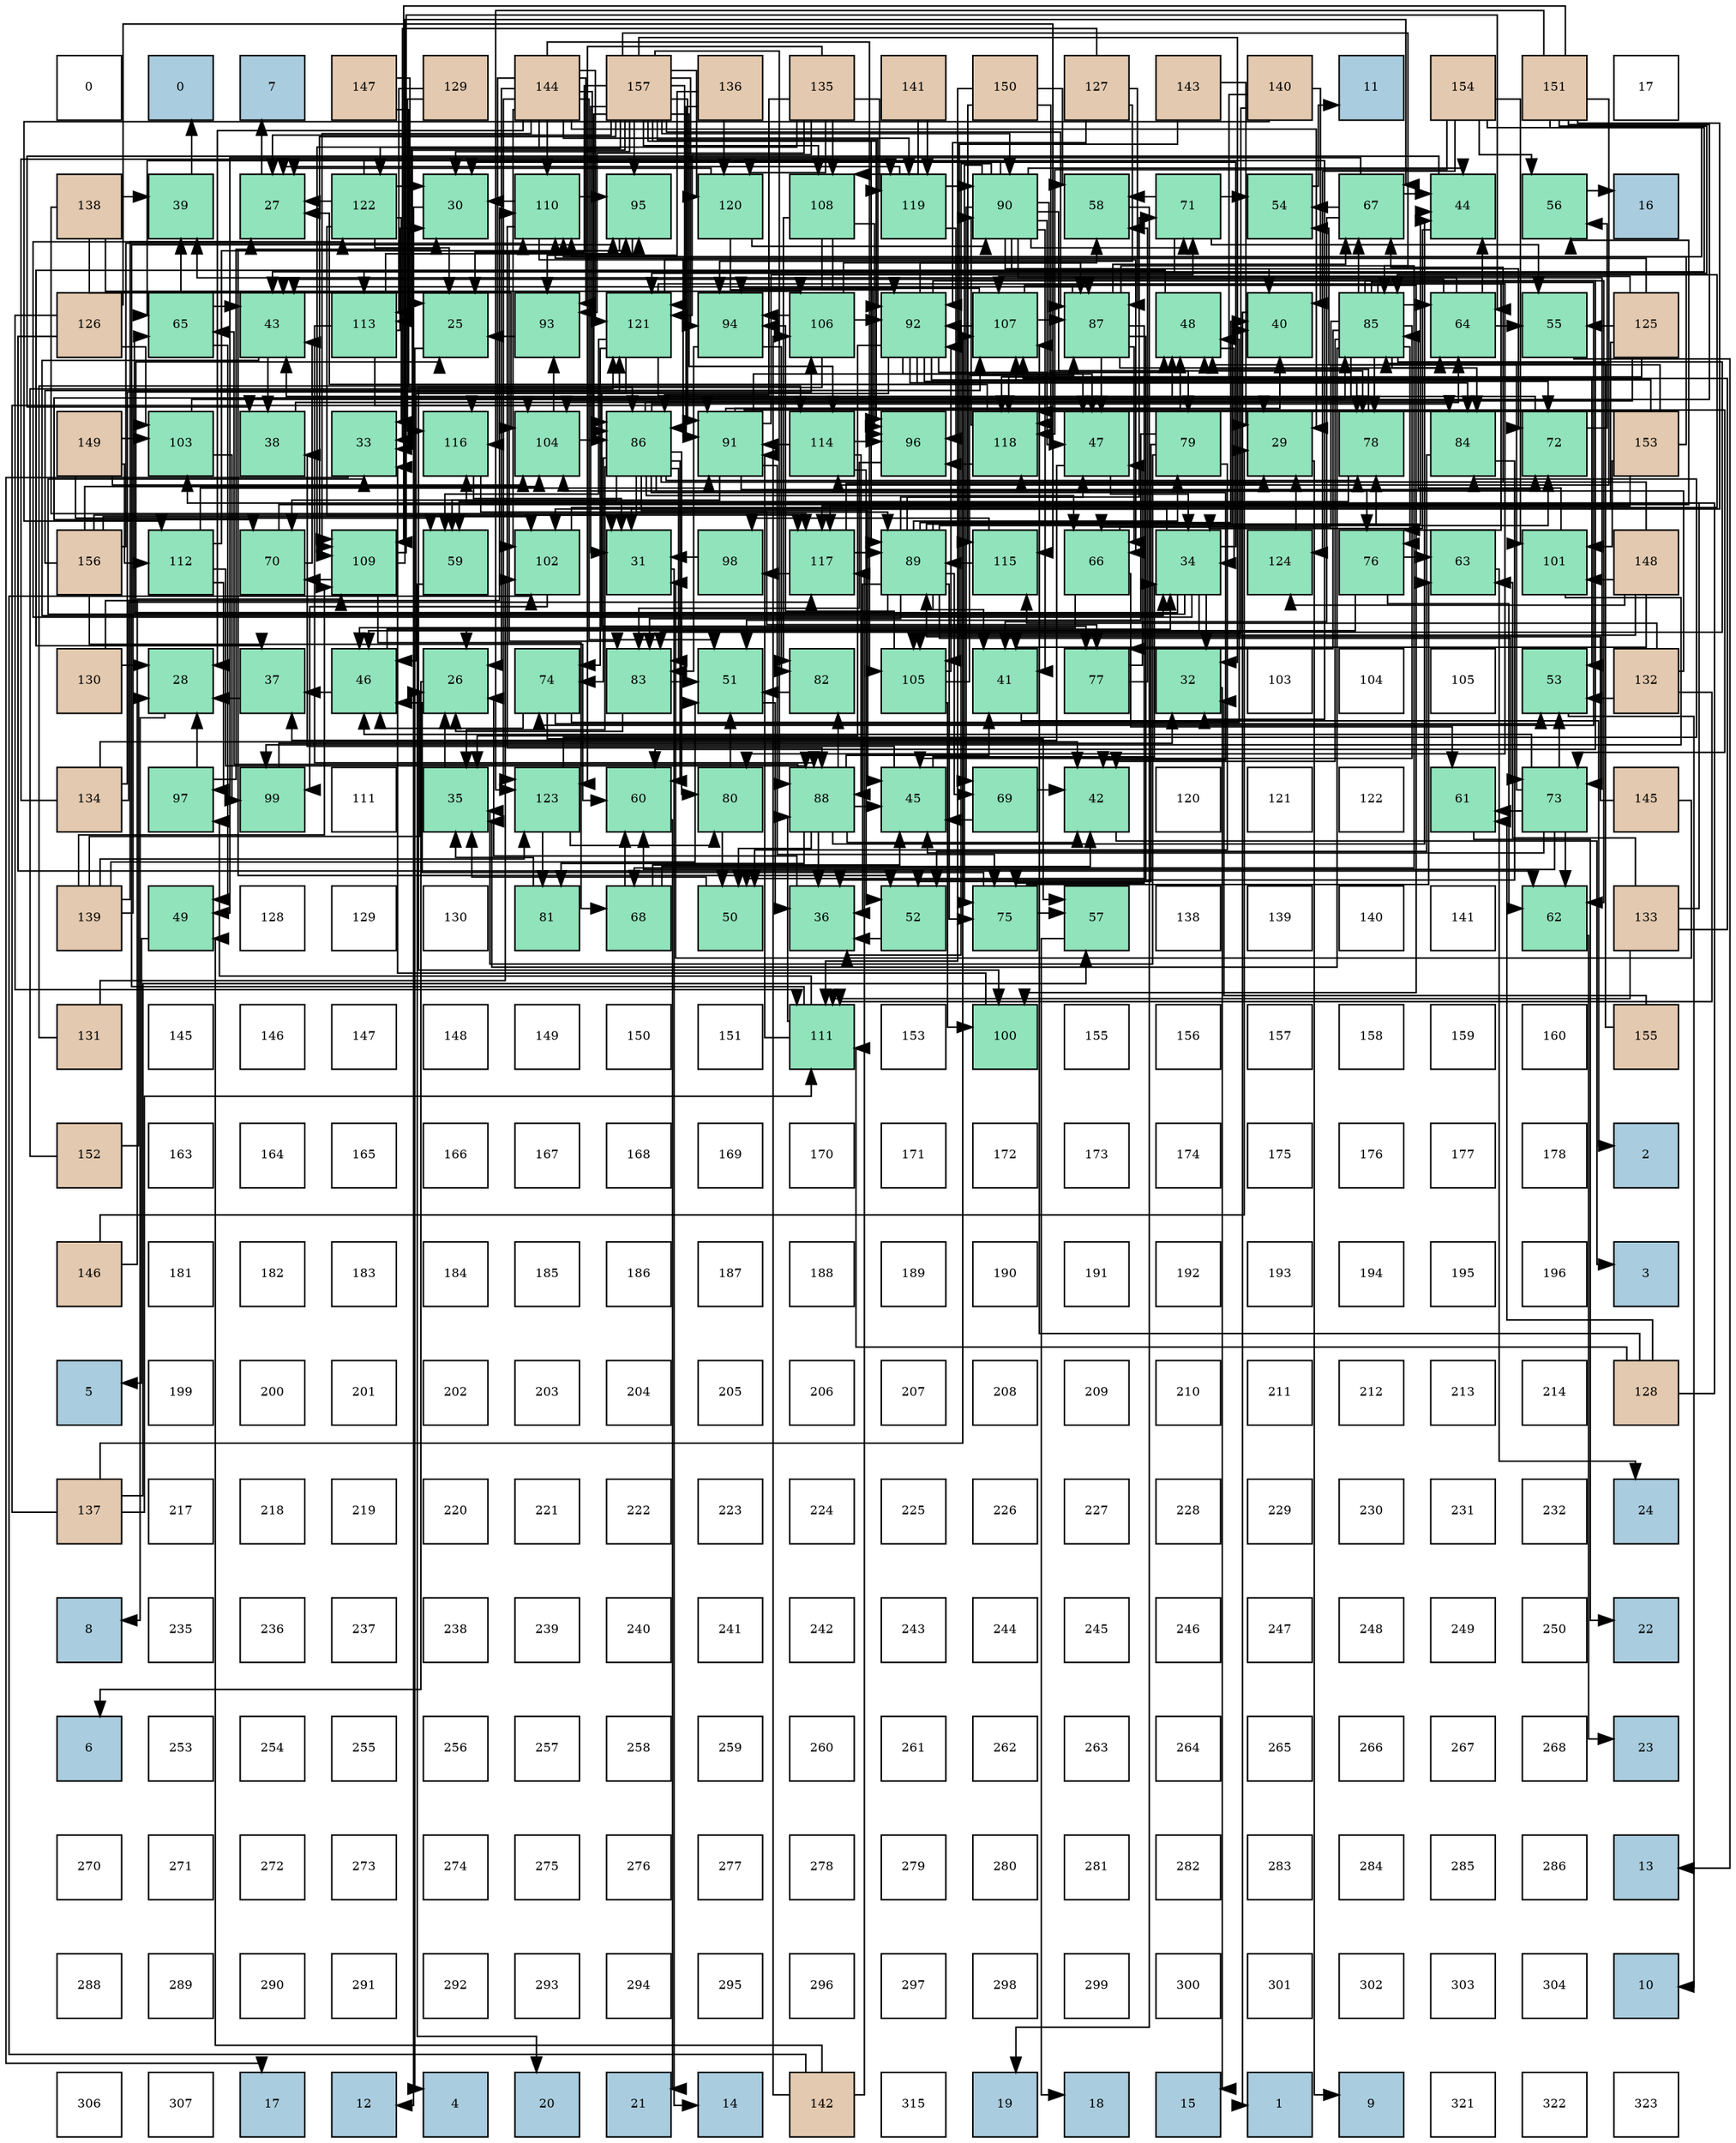 digraph layout{
 rankdir=TB;
 splines=ortho;
 node [style=filled shape=square fixedsize=true width=0.6];
0[label="0", fontsize=8, fillcolor="#ffffff"];
1[label="0", fontsize=8, fillcolor="#a9ccde"];
2[label="7", fontsize=8, fillcolor="#a9ccde"];
3[label="147", fontsize=8, fillcolor="#e3c9af"];
4[label="129", fontsize=8, fillcolor="#e3c9af"];
5[label="144", fontsize=8, fillcolor="#e3c9af"];
6[label="157", fontsize=8, fillcolor="#e3c9af"];
7[label="136", fontsize=8, fillcolor="#e3c9af"];
8[label="135", fontsize=8, fillcolor="#e3c9af"];
9[label="141", fontsize=8, fillcolor="#e3c9af"];
10[label="150", fontsize=8, fillcolor="#e3c9af"];
11[label="127", fontsize=8, fillcolor="#e3c9af"];
12[label="143", fontsize=8, fillcolor="#e3c9af"];
13[label="140", fontsize=8, fillcolor="#e3c9af"];
14[label="11", fontsize=8, fillcolor="#a9ccde"];
15[label="154", fontsize=8, fillcolor="#e3c9af"];
16[label="151", fontsize=8, fillcolor="#e3c9af"];
17[label="17", fontsize=8, fillcolor="#ffffff"];
18[label="138", fontsize=8, fillcolor="#e3c9af"];
19[label="39", fontsize=8, fillcolor="#91e3bb"];
20[label="27", fontsize=8, fillcolor="#91e3bb"];
21[label="122", fontsize=8, fillcolor="#91e3bb"];
22[label="30", fontsize=8, fillcolor="#91e3bb"];
23[label="110", fontsize=8, fillcolor="#91e3bb"];
24[label="95", fontsize=8, fillcolor="#91e3bb"];
25[label="120", fontsize=8, fillcolor="#91e3bb"];
26[label="108", fontsize=8, fillcolor="#91e3bb"];
27[label="119", fontsize=8, fillcolor="#91e3bb"];
28[label="90", fontsize=8, fillcolor="#91e3bb"];
29[label="58", fontsize=8, fillcolor="#91e3bb"];
30[label="71", fontsize=8, fillcolor="#91e3bb"];
31[label="54", fontsize=8, fillcolor="#91e3bb"];
32[label="67", fontsize=8, fillcolor="#91e3bb"];
33[label="44", fontsize=8, fillcolor="#91e3bb"];
34[label="56", fontsize=8, fillcolor="#91e3bb"];
35[label="16", fontsize=8, fillcolor="#a9ccde"];
36[label="126", fontsize=8, fillcolor="#e3c9af"];
37[label="65", fontsize=8, fillcolor="#91e3bb"];
38[label="43", fontsize=8, fillcolor="#91e3bb"];
39[label="113", fontsize=8, fillcolor="#91e3bb"];
40[label="25", fontsize=8, fillcolor="#91e3bb"];
41[label="93", fontsize=8, fillcolor="#91e3bb"];
42[label="121", fontsize=8, fillcolor="#91e3bb"];
43[label="94", fontsize=8, fillcolor="#91e3bb"];
44[label="106", fontsize=8, fillcolor="#91e3bb"];
45[label="92", fontsize=8, fillcolor="#91e3bb"];
46[label="107", fontsize=8, fillcolor="#91e3bb"];
47[label="87", fontsize=8, fillcolor="#91e3bb"];
48[label="48", fontsize=8, fillcolor="#91e3bb"];
49[label="40", fontsize=8, fillcolor="#91e3bb"];
50[label="85", fontsize=8, fillcolor="#91e3bb"];
51[label="64", fontsize=8, fillcolor="#91e3bb"];
52[label="55", fontsize=8, fillcolor="#91e3bb"];
53[label="125", fontsize=8, fillcolor="#e3c9af"];
54[label="149", fontsize=8, fillcolor="#e3c9af"];
55[label="103", fontsize=8, fillcolor="#91e3bb"];
56[label="38", fontsize=8, fillcolor="#91e3bb"];
57[label="33", fontsize=8, fillcolor="#91e3bb"];
58[label="116", fontsize=8, fillcolor="#91e3bb"];
59[label="104", fontsize=8, fillcolor="#91e3bb"];
60[label="86", fontsize=8, fillcolor="#91e3bb"];
61[label="91", fontsize=8, fillcolor="#91e3bb"];
62[label="114", fontsize=8, fillcolor="#91e3bb"];
63[label="96", fontsize=8, fillcolor="#91e3bb"];
64[label="118", fontsize=8, fillcolor="#91e3bb"];
65[label="47", fontsize=8, fillcolor="#91e3bb"];
66[label="79", fontsize=8, fillcolor="#91e3bb"];
67[label="29", fontsize=8, fillcolor="#91e3bb"];
68[label="78", fontsize=8, fillcolor="#91e3bb"];
69[label="84", fontsize=8, fillcolor="#91e3bb"];
70[label="72", fontsize=8, fillcolor="#91e3bb"];
71[label="153", fontsize=8, fillcolor="#e3c9af"];
72[label="156", fontsize=8, fillcolor="#e3c9af"];
73[label="112", fontsize=8, fillcolor="#91e3bb"];
74[label="70", fontsize=8, fillcolor="#91e3bb"];
75[label="109", fontsize=8, fillcolor="#91e3bb"];
76[label="59", fontsize=8, fillcolor="#91e3bb"];
77[label="102", fontsize=8, fillcolor="#91e3bb"];
78[label="31", fontsize=8, fillcolor="#91e3bb"];
79[label="98", fontsize=8, fillcolor="#91e3bb"];
80[label="117", fontsize=8, fillcolor="#91e3bb"];
81[label="89", fontsize=8, fillcolor="#91e3bb"];
82[label="115", fontsize=8, fillcolor="#91e3bb"];
83[label="66", fontsize=8, fillcolor="#91e3bb"];
84[label="34", fontsize=8, fillcolor="#91e3bb"];
85[label="124", fontsize=8, fillcolor="#91e3bb"];
86[label="76", fontsize=8, fillcolor="#91e3bb"];
87[label="63", fontsize=8, fillcolor="#91e3bb"];
88[label="101", fontsize=8, fillcolor="#91e3bb"];
89[label="148", fontsize=8, fillcolor="#e3c9af"];
90[label="130", fontsize=8, fillcolor="#e3c9af"];
91[label="28", fontsize=8, fillcolor="#91e3bb"];
92[label="37", fontsize=8, fillcolor="#91e3bb"];
93[label="46", fontsize=8, fillcolor="#91e3bb"];
94[label="26", fontsize=8, fillcolor="#91e3bb"];
95[label="74", fontsize=8, fillcolor="#91e3bb"];
96[label="83", fontsize=8, fillcolor="#91e3bb"];
97[label="51", fontsize=8, fillcolor="#91e3bb"];
98[label="82", fontsize=8, fillcolor="#91e3bb"];
99[label="105", fontsize=8, fillcolor="#91e3bb"];
100[label="41", fontsize=8, fillcolor="#91e3bb"];
101[label="77", fontsize=8, fillcolor="#91e3bb"];
102[label="32", fontsize=8, fillcolor="#91e3bb"];
103[label="103", fontsize=8, fillcolor="#ffffff"];
104[label="104", fontsize=8, fillcolor="#ffffff"];
105[label="105", fontsize=8, fillcolor="#ffffff"];
106[label="53", fontsize=8, fillcolor="#91e3bb"];
107[label="132", fontsize=8, fillcolor="#e3c9af"];
108[label="134", fontsize=8, fillcolor="#e3c9af"];
109[label="97", fontsize=8, fillcolor="#91e3bb"];
110[label="99", fontsize=8, fillcolor="#91e3bb"];
111[label="111", fontsize=8, fillcolor="#ffffff"];
112[label="35", fontsize=8, fillcolor="#91e3bb"];
113[label="123", fontsize=8, fillcolor="#91e3bb"];
114[label="60", fontsize=8, fillcolor="#91e3bb"];
115[label="80", fontsize=8, fillcolor="#91e3bb"];
116[label="88", fontsize=8, fillcolor="#91e3bb"];
117[label="45", fontsize=8, fillcolor="#91e3bb"];
118[label="69", fontsize=8, fillcolor="#91e3bb"];
119[label="42", fontsize=8, fillcolor="#91e3bb"];
120[label="120", fontsize=8, fillcolor="#ffffff"];
121[label="121", fontsize=8, fillcolor="#ffffff"];
122[label="122", fontsize=8, fillcolor="#ffffff"];
123[label="61", fontsize=8, fillcolor="#91e3bb"];
124[label="73", fontsize=8, fillcolor="#91e3bb"];
125[label="145", fontsize=8, fillcolor="#e3c9af"];
126[label="139", fontsize=8, fillcolor="#e3c9af"];
127[label="49", fontsize=8, fillcolor="#91e3bb"];
128[label="128", fontsize=8, fillcolor="#ffffff"];
129[label="129", fontsize=8, fillcolor="#ffffff"];
130[label="130", fontsize=8, fillcolor="#ffffff"];
131[label="81", fontsize=8, fillcolor="#91e3bb"];
132[label="68", fontsize=8, fillcolor="#91e3bb"];
133[label="50", fontsize=8, fillcolor="#91e3bb"];
134[label="36", fontsize=8, fillcolor="#91e3bb"];
135[label="52", fontsize=8, fillcolor="#91e3bb"];
136[label="75", fontsize=8, fillcolor="#91e3bb"];
137[label="57", fontsize=8, fillcolor="#91e3bb"];
138[label="138", fontsize=8, fillcolor="#ffffff"];
139[label="139", fontsize=8, fillcolor="#ffffff"];
140[label="140", fontsize=8, fillcolor="#ffffff"];
141[label="141", fontsize=8, fillcolor="#ffffff"];
142[label="62", fontsize=8, fillcolor="#91e3bb"];
143[label="133", fontsize=8, fillcolor="#e3c9af"];
144[label="131", fontsize=8, fillcolor="#e3c9af"];
145[label="145", fontsize=8, fillcolor="#ffffff"];
146[label="146", fontsize=8, fillcolor="#ffffff"];
147[label="147", fontsize=8, fillcolor="#ffffff"];
148[label="148", fontsize=8, fillcolor="#ffffff"];
149[label="149", fontsize=8, fillcolor="#ffffff"];
150[label="150", fontsize=8, fillcolor="#ffffff"];
151[label="151", fontsize=8, fillcolor="#ffffff"];
152[label="111", fontsize=8, fillcolor="#91e3bb"];
153[label="153", fontsize=8, fillcolor="#ffffff"];
154[label="100", fontsize=8, fillcolor="#91e3bb"];
155[label="155", fontsize=8, fillcolor="#ffffff"];
156[label="156", fontsize=8, fillcolor="#ffffff"];
157[label="157", fontsize=8, fillcolor="#ffffff"];
158[label="158", fontsize=8, fillcolor="#ffffff"];
159[label="159", fontsize=8, fillcolor="#ffffff"];
160[label="160", fontsize=8, fillcolor="#ffffff"];
161[label="155", fontsize=8, fillcolor="#e3c9af"];
162[label="152", fontsize=8, fillcolor="#e3c9af"];
163[label="163", fontsize=8, fillcolor="#ffffff"];
164[label="164", fontsize=8, fillcolor="#ffffff"];
165[label="165", fontsize=8, fillcolor="#ffffff"];
166[label="166", fontsize=8, fillcolor="#ffffff"];
167[label="167", fontsize=8, fillcolor="#ffffff"];
168[label="168", fontsize=8, fillcolor="#ffffff"];
169[label="169", fontsize=8, fillcolor="#ffffff"];
170[label="170", fontsize=8, fillcolor="#ffffff"];
171[label="171", fontsize=8, fillcolor="#ffffff"];
172[label="172", fontsize=8, fillcolor="#ffffff"];
173[label="173", fontsize=8, fillcolor="#ffffff"];
174[label="174", fontsize=8, fillcolor="#ffffff"];
175[label="175", fontsize=8, fillcolor="#ffffff"];
176[label="176", fontsize=8, fillcolor="#ffffff"];
177[label="177", fontsize=8, fillcolor="#ffffff"];
178[label="178", fontsize=8, fillcolor="#ffffff"];
179[label="2", fontsize=8, fillcolor="#a9ccde"];
180[label="146", fontsize=8, fillcolor="#e3c9af"];
181[label="181", fontsize=8, fillcolor="#ffffff"];
182[label="182", fontsize=8, fillcolor="#ffffff"];
183[label="183", fontsize=8, fillcolor="#ffffff"];
184[label="184", fontsize=8, fillcolor="#ffffff"];
185[label="185", fontsize=8, fillcolor="#ffffff"];
186[label="186", fontsize=8, fillcolor="#ffffff"];
187[label="187", fontsize=8, fillcolor="#ffffff"];
188[label="188", fontsize=8, fillcolor="#ffffff"];
189[label="189", fontsize=8, fillcolor="#ffffff"];
190[label="190", fontsize=8, fillcolor="#ffffff"];
191[label="191", fontsize=8, fillcolor="#ffffff"];
192[label="192", fontsize=8, fillcolor="#ffffff"];
193[label="193", fontsize=8, fillcolor="#ffffff"];
194[label="194", fontsize=8, fillcolor="#ffffff"];
195[label="195", fontsize=8, fillcolor="#ffffff"];
196[label="196", fontsize=8, fillcolor="#ffffff"];
197[label="3", fontsize=8, fillcolor="#a9ccde"];
198[label="5", fontsize=8, fillcolor="#a9ccde"];
199[label="199", fontsize=8, fillcolor="#ffffff"];
200[label="200", fontsize=8, fillcolor="#ffffff"];
201[label="201", fontsize=8, fillcolor="#ffffff"];
202[label="202", fontsize=8, fillcolor="#ffffff"];
203[label="203", fontsize=8, fillcolor="#ffffff"];
204[label="204", fontsize=8, fillcolor="#ffffff"];
205[label="205", fontsize=8, fillcolor="#ffffff"];
206[label="206", fontsize=8, fillcolor="#ffffff"];
207[label="207", fontsize=8, fillcolor="#ffffff"];
208[label="208", fontsize=8, fillcolor="#ffffff"];
209[label="209", fontsize=8, fillcolor="#ffffff"];
210[label="210", fontsize=8, fillcolor="#ffffff"];
211[label="211", fontsize=8, fillcolor="#ffffff"];
212[label="212", fontsize=8, fillcolor="#ffffff"];
213[label="213", fontsize=8, fillcolor="#ffffff"];
214[label="214", fontsize=8, fillcolor="#ffffff"];
215[label="128", fontsize=8, fillcolor="#e3c9af"];
216[label="137", fontsize=8, fillcolor="#e3c9af"];
217[label="217", fontsize=8, fillcolor="#ffffff"];
218[label="218", fontsize=8, fillcolor="#ffffff"];
219[label="219", fontsize=8, fillcolor="#ffffff"];
220[label="220", fontsize=8, fillcolor="#ffffff"];
221[label="221", fontsize=8, fillcolor="#ffffff"];
222[label="222", fontsize=8, fillcolor="#ffffff"];
223[label="223", fontsize=8, fillcolor="#ffffff"];
224[label="224", fontsize=8, fillcolor="#ffffff"];
225[label="225", fontsize=8, fillcolor="#ffffff"];
226[label="226", fontsize=8, fillcolor="#ffffff"];
227[label="227", fontsize=8, fillcolor="#ffffff"];
228[label="228", fontsize=8, fillcolor="#ffffff"];
229[label="229", fontsize=8, fillcolor="#ffffff"];
230[label="230", fontsize=8, fillcolor="#ffffff"];
231[label="231", fontsize=8, fillcolor="#ffffff"];
232[label="232", fontsize=8, fillcolor="#ffffff"];
233[label="24", fontsize=8, fillcolor="#a9ccde"];
234[label="8", fontsize=8, fillcolor="#a9ccde"];
235[label="235", fontsize=8, fillcolor="#ffffff"];
236[label="236", fontsize=8, fillcolor="#ffffff"];
237[label="237", fontsize=8, fillcolor="#ffffff"];
238[label="238", fontsize=8, fillcolor="#ffffff"];
239[label="239", fontsize=8, fillcolor="#ffffff"];
240[label="240", fontsize=8, fillcolor="#ffffff"];
241[label="241", fontsize=8, fillcolor="#ffffff"];
242[label="242", fontsize=8, fillcolor="#ffffff"];
243[label="243", fontsize=8, fillcolor="#ffffff"];
244[label="244", fontsize=8, fillcolor="#ffffff"];
245[label="245", fontsize=8, fillcolor="#ffffff"];
246[label="246", fontsize=8, fillcolor="#ffffff"];
247[label="247", fontsize=8, fillcolor="#ffffff"];
248[label="248", fontsize=8, fillcolor="#ffffff"];
249[label="249", fontsize=8, fillcolor="#ffffff"];
250[label="250", fontsize=8, fillcolor="#ffffff"];
251[label="22", fontsize=8, fillcolor="#a9ccde"];
252[label="6", fontsize=8, fillcolor="#a9ccde"];
253[label="253", fontsize=8, fillcolor="#ffffff"];
254[label="254", fontsize=8, fillcolor="#ffffff"];
255[label="255", fontsize=8, fillcolor="#ffffff"];
256[label="256", fontsize=8, fillcolor="#ffffff"];
257[label="257", fontsize=8, fillcolor="#ffffff"];
258[label="258", fontsize=8, fillcolor="#ffffff"];
259[label="259", fontsize=8, fillcolor="#ffffff"];
260[label="260", fontsize=8, fillcolor="#ffffff"];
261[label="261", fontsize=8, fillcolor="#ffffff"];
262[label="262", fontsize=8, fillcolor="#ffffff"];
263[label="263", fontsize=8, fillcolor="#ffffff"];
264[label="264", fontsize=8, fillcolor="#ffffff"];
265[label="265", fontsize=8, fillcolor="#ffffff"];
266[label="266", fontsize=8, fillcolor="#ffffff"];
267[label="267", fontsize=8, fillcolor="#ffffff"];
268[label="268", fontsize=8, fillcolor="#ffffff"];
269[label="23", fontsize=8, fillcolor="#a9ccde"];
270[label="270", fontsize=8, fillcolor="#ffffff"];
271[label="271", fontsize=8, fillcolor="#ffffff"];
272[label="272", fontsize=8, fillcolor="#ffffff"];
273[label="273", fontsize=8, fillcolor="#ffffff"];
274[label="274", fontsize=8, fillcolor="#ffffff"];
275[label="275", fontsize=8, fillcolor="#ffffff"];
276[label="276", fontsize=8, fillcolor="#ffffff"];
277[label="277", fontsize=8, fillcolor="#ffffff"];
278[label="278", fontsize=8, fillcolor="#ffffff"];
279[label="279", fontsize=8, fillcolor="#ffffff"];
280[label="280", fontsize=8, fillcolor="#ffffff"];
281[label="281", fontsize=8, fillcolor="#ffffff"];
282[label="282", fontsize=8, fillcolor="#ffffff"];
283[label="283", fontsize=8, fillcolor="#ffffff"];
284[label="284", fontsize=8, fillcolor="#ffffff"];
285[label="285", fontsize=8, fillcolor="#ffffff"];
286[label="286", fontsize=8, fillcolor="#ffffff"];
287[label="13", fontsize=8, fillcolor="#a9ccde"];
288[label="288", fontsize=8, fillcolor="#ffffff"];
289[label="289", fontsize=8, fillcolor="#ffffff"];
290[label="290", fontsize=8, fillcolor="#ffffff"];
291[label="291", fontsize=8, fillcolor="#ffffff"];
292[label="292", fontsize=8, fillcolor="#ffffff"];
293[label="293", fontsize=8, fillcolor="#ffffff"];
294[label="294", fontsize=8, fillcolor="#ffffff"];
295[label="295", fontsize=8, fillcolor="#ffffff"];
296[label="296", fontsize=8, fillcolor="#ffffff"];
297[label="297", fontsize=8, fillcolor="#ffffff"];
298[label="298", fontsize=8, fillcolor="#ffffff"];
299[label="299", fontsize=8, fillcolor="#ffffff"];
300[label="300", fontsize=8, fillcolor="#ffffff"];
301[label="301", fontsize=8, fillcolor="#ffffff"];
302[label="302", fontsize=8, fillcolor="#ffffff"];
303[label="303", fontsize=8, fillcolor="#ffffff"];
304[label="304", fontsize=8, fillcolor="#ffffff"];
305[label="10", fontsize=8, fillcolor="#a9ccde"];
306[label="306", fontsize=8, fillcolor="#ffffff"];
307[label="307", fontsize=8, fillcolor="#ffffff"];
308[label="17", fontsize=8, fillcolor="#a9ccde"];
309[label="12", fontsize=8, fillcolor="#a9ccde"];
310[label="4", fontsize=8, fillcolor="#a9ccde"];
311[label="20", fontsize=8, fillcolor="#a9ccde"];
312[label="21", fontsize=8, fillcolor="#a9ccde"];
313[label="14", fontsize=8, fillcolor="#a9ccde"];
314[label="142", fontsize=8, fillcolor="#e3c9af"];
315[label="315", fontsize=8, fillcolor="#ffffff"];
316[label="19", fontsize=8, fillcolor="#a9ccde"];
317[label="18", fontsize=8, fillcolor="#a9ccde"];
318[label="15", fontsize=8, fillcolor="#a9ccde"];
319[label="1", fontsize=8, fillcolor="#a9ccde"];
320[label="9", fontsize=8, fillcolor="#a9ccde"];
321[label="321", fontsize=8, fillcolor="#ffffff"];
322[label="322", fontsize=8, fillcolor="#ffffff"];
323[label="323", fontsize=8, fillcolor="#ffffff"];
edge [constraint=false, style=vis];40 -> 310;
94 -> 252;
20 -> 2;
91 -> 234;
67 -> 320;
22 -> 309;
78 -> 313;
102 -> 318;
57 -> 308;
84 -> 40;
84 -> 94;
84 -> 20;
84 -> 22;
84 -> 78;
84 -> 102;
84 -> 57;
112 -> 94;
134 -> 94;
92 -> 91;
56 -> 67;
19 -> 1;
49 -> 319;
100 -> 179;
119 -> 197;
38 -> 84;
38 -> 56;
33 -> 84;
33 -> 56;
117 -> 84;
117 -> 56;
93 -> 84;
93 -> 92;
65 -> 84;
65 -> 92;
48 -> 84;
48 -> 92;
127 -> 198;
133 -> 112;
97 -> 134;
135 -> 134;
106 -> 305;
31 -> 14;
52 -> 287;
34 -> 35;
137 -> 317;
29 -> 316;
76 -> 311;
114 -> 312;
123 -> 251;
142 -> 269;
87 -> 233;
51 -> 19;
51 -> 38;
51 -> 33;
51 -> 52;
37 -> 19;
37 -> 38;
37 -> 127;
83 -> 49;
83 -> 93;
83 -> 123;
32 -> 100;
32 -> 33;
32 -> 127;
32 -> 31;
132 -> 119;
132 -> 117;
132 -> 114;
118 -> 119;
118 -> 117;
74 -> 38;
74 -> 34;
30 -> 38;
30 -> 31;
30 -> 52;
30 -> 29;
70 -> 38;
70 -> 34;
124 -> 117;
124 -> 93;
124 -> 48;
124 -> 106;
124 -> 114;
124 -> 123;
124 -> 142;
95 -> 93;
95 -> 48;
95 -> 106;
95 -> 137;
136 -> 93;
136 -> 137;
136 -> 87;
86 -> 93;
86 -> 142;
86 -> 87;
101 -> 65;
101 -> 29;
68 -> 48;
68 -> 76;
66 -> 112;
66 -> 133;
66 -> 97;
66 -> 135;
115 -> 133;
115 -> 97;
131 -> 112;
98 -> 97;
96 -> 94;
96 -> 97;
69 -> 134;
69 -> 135;
50 -> 112;
50 -> 119;
50 -> 117;
50 -> 114;
50 -> 51;
50 -> 83;
50 -> 32;
50 -> 74;
50 -> 95;
50 -> 86;
50 -> 101;
50 -> 68;
50 -> 115;
50 -> 96;
50 -> 69;
60 -> 112;
60 -> 119;
60 -> 117;
60 -> 114;
60 -> 51;
60 -> 83;
60 -> 32;
60 -> 74;
60 -> 95;
60 -> 86;
60 -> 101;
60 -> 68;
60 -> 115;
60 -> 96;
60 -> 69;
47 -> 38;
47 -> 65;
47 -> 133;
47 -> 51;
47 -> 83;
47 -> 32;
47 -> 132;
47 -> 136;
116 -> 134;
116 -> 100;
116 -> 119;
116 -> 33;
116 -> 117;
116 -> 133;
116 -> 37;
116 -> 131;
116 -> 98;
81 -> 134;
81 -> 49;
81 -> 100;
81 -> 33;
81 -> 65;
81 -> 37;
81 -> 118;
81 -> 30;
81 -> 70;
81 -> 124;
81 -> 136;
81 -> 68;
81 -> 66;
81 -> 96;
28 -> 134;
28 -> 49;
28 -> 100;
28 -> 33;
28 -> 65;
28 -> 37;
28 -> 118;
28 -> 30;
28 -> 70;
28 -> 124;
28 -> 136;
28 -> 68;
28 -> 66;
61 -> 49;
61 -> 65;
61 -> 48;
61 -> 76;
61 -> 30;
61 -> 70;
61 -> 124;
61 -> 136;
45 -> 112;
45 -> 93;
45 -> 65;
45 -> 48;
45 -> 106;
45 -> 29;
45 -> 142;
45 -> 70;
45 -> 68;
45 -> 69;
41 -> 40;
43 -> 98;
43 -> 96;
24 -> 135;
24 -> 96;
63 -> 96;
109 -> 91;
109 -> 22;
79 -> 78;
110 -> 102;
154 -> 57;
88 -> 50;
88 -> 110;
77 -> 50;
77 -> 110;
55 -> 50;
55 -> 110;
59 -> 60;
59 -> 41;
99 -> 47;
99 -> 45;
99 -> 43;
99 -> 154;
44 -> 47;
44 -> 45;
44 -> 43;
44 -> 154;
46 -> 47;
46 -> 45;
46 -> 43;
46 -> 154;
26 -> 98;
26 -> 47;
26 -> 45;
26 -> 63;
75 -> 51;
75 -> 32;
75 -> 132;
75 -> 74;
23 -> 22;
23 -> 116;
23 -> 61;
23 -> 24;
152 -> 116;
152 -> 61;
152 -> 24;
152 -> 109;
73 -> 116;
73 -> 61;
73 -> 24;
73 -> 109;
39 -> 22;
39 -> 116;
39 -> 61;
39 -> 24;
62 -> 135;
62 -> 116;
62 -> 61;
62 -> 63;
82 -> 81;
82 -> 79;
58 -> 78;
58 -> 81;
80 -> 67;
80 -> 81;
80 -> 79;
64 -> 20;
64 -> 28;
64 -> 63;
27 -> 20;
27 -> 28;
27 -> 63;
25 -> 20;
25 -> 28;
25 -> 63;
42 -> 48;
42 -> 76;
42 -> 83;
42 -> 95;
42 -> 86;
42 -> 101;
21 -> 40;
21 -> 20;
21 -> 22;
21 -> 78;
21 -> 102;
21 -> 57;
113 -> 115;
113 -> 131;
113 -> 69;
85 -> 67;
53 -> 52;
53 -> 59;
53 -> 46;
53 -> 23;
53 -> 80;
53 -> 64;
36 -> 142;
36 -> 55;
36 -> 152;
36 -> 82;
11 -> 57;
11 -> 47;
11 -> 45;
11 -> 43;
215 -> 123;
215 -> 46;
215 -> 152;
215 -> 58;
4 -> 39;
4 -> 58;
90 -> 91;
90 -> 23;
144 -> 77;
144 -> 62;
107 -> 106;
107 -> 59;
107 -> 152;
107 -> 82;
143 -> 87;
143 -> 55;
143 -> 46;
143 -> 152;
108 -> 119;
108 -> 44;
108 -> 80;
108 -> 27;
8 -> 60;
8 -> 41;
8 -> 26;
8 -> 75;
8 -> 27;
8 -> 25;
8 -> 42;
8 -> 113;
7 -> 60;
7 -> 41;
7 -> 25;
216 -> 137;
216 -> 59;
216 -> 46;
216 -> 152;
18 -> 19;
18 -> 59;
18 -> 44;
18 -> 80;
126 -> 94;
126 -> 97;
126 -> 75;
126 -> 42;
126 -> 21;
126 -> 113;
13 -> 49;
13 -> 99;
13 -> 73;
13 -> 64;
9 -> 26;
9 -> 27;
314 -> 127;
314 -> 77;
314 -> 44;
314 -> 80;
12 -> 67;
12 -> 99;
5 -> 94;
5 -> 91;
5 -> 67;
5 -> 97;
5 -> 60;
5 -> 41;
5 -> 77;
5 -> 99;
5 -> 75;
5 -> 23;
5 -> 58;
5 -> 27;
5 -> 42;
5 -> 21;
5 -> 113;
125 -> 78;
125 -> 81;
180 -> 67;
180 -> 75;
3 -> 40;
3 -> 60;
89 -> 100;
89 -> 88;
89 -> 99;
89 -> 64;
89 -> 85;
54 -> 76;
54 -> 55;
54 -> 59;
54 -> 73;
10 -> 29;
10 -> 152;
10 -> 82;
10 -> 64;
16 -> 77;
16 -> 75;
16 -> 39;
16 -> 62;
16 -> 58;
16 -> 42;
16 -> 113;
162 -> 91;
162 -> 42;
71 -> 31;
71 -> 88;
71 -> 46;
71 -> 23;
71 -> 80;
71 -> 64;
15 -> 34;
15 -> 88;
15 -> 23;
15 -> 64;
15 -> 85;
161 -> 102;
161 -> 50;
72 -> 114;
72 -> 77;
72 -> 59;
72 -> 46;
72 -> 23;
72 -> 80;
6 -> 40;
6 -> 20;
6 -> 22;
6 -> 78;
6 -> 102;
6 -> 57;
6 -> 50;
6 -> 60;
6 -> 47;
6 -> 116;
6 -> 81;
6 -> 28;
6 -> 61;
6 -> 45;
6 -> 43;
6 -> 24;
6 -> 63;
6 -> 26;
6 -> 75;
6 -> 39;
6 -> 62;
6 -> 25;
6 -> 42;
edge [constraint=true, style=invis];
0 -> 18 -> 36 -> 54 -> 72 -> 90 -> 108 -> 126 -> 144 -> 162 -> 180 -> 198 -> 216 -> 234 -> 252 -> 270 -> 288 -> 306;
1 -> 19 -> 37 -> 55 -> 73 -> 91 -> 109 -> 127 -> 145 -> 163 -> 181 -> 199 -> 217 -> 235 -> 253 -> 271 -> 289 -> 307;
2 -> 20 -> 38 -> 56 -> 74 -> 92 -> 110 -> 128 -> 146 -> 164 -> 182 -> 200 -> 218 -> 236 -> 254 -> 272 -> 290 -> 308;
3 -> 21 -> 39 -> 57 -> 75 -> 93 -> 111 -> 129 -> 147 -> 165 -> 183 -> 201 -> 219 -> 237 -> 255 -> 273 -> 291 -> 309;
4 -> 22 -> 40 -> 58 -> 76 -> 94 -> 112 -> 130 -> 148 -> 166 -> 184 -> 202 -> 220 -> 238 -> 256 -> 274 -> 292 -> 310;
5 -> 23 -> 41 -> 59 -> 77 -> 95 -> 113 -> 131 -> 149 -> 167 -> 185 -> 203 -> 221 -> 239 -> 257 -> 275 -> 293 -> 311;
6 -> 24 -> 42 -> 60 -> 78 -> 96 -> 114 -> 132 -> 150 -> 168 -> 186 -> 204 -> 222 -> 240 -> 258 -> 276 -> 294 -> 312;
7 -> 25 -> 43 -> 61 -> 79 -> 97 -> 115 -> 133 -> 151 -> 169 -> 187 -> 205 -> 223 -> 241 -> 259 -> 277 -> 295 -> 313;
8 -> 26 -> 44 -> 62 -> 80 -> 98 -> 116 -> 134 -> 152 -> 170 -> 188 -> 206 -> 224 -> 242 -> 260 -> 278 -> 296 -> 314;
9 -> 27 -> 45 -> 63 -> 81 -> 99 -> 117 -> 135 -> 153 -> 171 -> 189 -> 207 -> 225 -> 243 -> 261 -> 279 -> 297 -> 315;
10 -> 28 -> 46 -> 64 -> 82 -> 100 -> 118 -> 136 -> 154 -> 172 -> 190 -> 208 -> 226 -> 244 -> 262 -> 280 -> 298 -> 316;
11 -> 29 -> 47 -> 65 -> 83 -> 101 -> 119 -> 137 -> 155 -> 173 -> 191 -> 209 -> 227 -> 245 -> 263 -> 281 -> 299 -> 317;
12 -> 30 -> 48 -> 66 -> 84 -> 102 -> 120 -> 138 -> 156 -> 174 -> 192 -> 210 -> 228 -> 246 -> 264 -> 282 -> 300 -> 318;
13 -> 31 -> 49 -> 67 -> 85 -> 103 -> 121 -> 139 -> 157 -> 175 -> 193 -> 211 -> 229 -> 247 -> 265 -> 283 -> 301 -> 319;
14 -> 32 -> 50 -> 68 -> 86 -> 104 -> 122 -> 140 -> 158 -> 176 -> 194 -> 212 -> 230 -> 248 -> 266 -> 284 -> 302 -> 320;
15 -> 33 -> 51 -> 69 -> 87 -> 105 -> 123 -> 141 -> 159 -> 177 -> 195 -> 213 -> 231 -> 249 -> 267 -> 285 -> 303 -> 321;
16 -> 34 -> 52 -> 70 -> 88 -> 106 -> 124 -> 142 -> 160 -> 178 -> 196 -> 214 -> 232 -> 250 -> 268 -> 286 -> 304 -> 322;
17 -> 35 -> 53 -> 71 -> 89 -> 107 -> 125 -> 143 -> 161 -> 179 -> 197 -> 215 -> 233 -> 251 -> 269 -> 287 -> 305 -> 323;
rank = same {0 -> 1 -> 2 -> 3 -> 4 -> 5 -> 6 -> 7 -> 8 -> 9 -> 10 -> 11 -> 12 -> 13 -> 14 -> 15 -> 16 -> 17};
rank = same {18 -> 19 -> 20 -> 21 -> 22 -> 23 -> 24 -> 25 -> 26 -> 27 -> 28 -> 29 -> 30 -> 31 -> 32 -> 33 -> 34 -> 35};
rank = same {36 -> 37 -> 38 -> 39 -> 40 -> 41 -> 42 -> 43 -> 44 -> 45 -> 46 -> 47 -> 48 -> 49 -> 50 -> 51 -> 52 -> 53};
rank = same {54 -> 55 -> 56 -> 57 -> 58 -> 59 -> 60 -> 61 -> 62 -> 63 -> 64 -> 65 -> 66 -> 67 -> 68 -> 69 -> 70 -> 71};
rank = same {72 -> 73 -> 74 -> 75 -> 76 -> 77 -> 78 -> 79 -> 80 -> 81 -> 82 -> 83 -> 84 -> 85 -> 86 -> 87 -> 88 -> 89};
rank = same {90 -> 91 -> 92 -> 93 -> 94 -> 95 -> 96 -> 97 -> 98 -> 99 -> 100 -> 101 -> 102 -> 103 -> 104 -> 105 -> 106 -> 107};
rank = same {108 -> 109 -> 110 -> 111 -> 112 -> 113 -> 114 -> 115 -> 116 -> 117 -> 118 -> 119 -> 120 -> 121 -> 122 -> 123 -> 124 -> 125};
rank = same {126 -> 127 -> 128 -> 129 -> 130 -> 131 -> 132 -> 133 -> 134 -> 135 -> 136 -> 137 -> 138 -> 139 -> 140 -> 141 -> 142 -> 143};
rank = same {144 -> 145 -> 146 -> 147 -> 148 -> 149 -> 150 -> 151 -> 152 -> 153 -> 154 -> 155 -> 156 -> 157 -> 158 -> 159 -> 160 -> 161};
rank = same {162 -> 163 -> 164 -> 165 -> 166 -> 167 -> 168 -> 169 -> 170 -> 171 -> 172 -> 173 -> 174 -> 175 -> 176 -> 177 -> 178 -> 179};
rank = same {180 -> 181 -> 182 -> 183 -> 184 -> 185 -> 186 -> 187 -> 188 -> 189 -> 190 -> 191 -> 192 -> 193 -> 194 -> 195 -> 196 -> 197};
rank = same {198 -> 199 -> 200 -> 201 -> 202 -> 203 -> 204 -> 205 -> 206 -> 207 -> 208 -> 209 -> 210 -> 211 -> 212 -> 213 -> 214 -> 215};
rank = same {216 -> 217 -> 218 -> 219 -> 220 -> 221 -> 222 -> 223 -> 224 -> 225 -> 226 -> 227 -> 228 -> 229 -> 230 -> 231 -> 232 -> 233};
rank = same {234 -> 235 -> 236 -> 237 -> 238 -> 239 -> 240 -> 241 -> 242 -> 243 -> 244 -> 245 -> 246 -> 247 -> 248 -> 249 -> 250 -> 251};
rank = same {252 -> 253 -> 254 -> 255 -> 256 -> 257 -> 258 -> 259 -> 260 -> 261 -> 262 -> 263 -> 264 -> 265 -> 266 -> 267 -> 268 -> 269};
rank = same {270 -> 271 -> 272 -> 273 -> 274 -> 275 -> 276 -> 277 -> 278 -> 279 -> 280 -> 281 -> 282 -> 283 -> 284 -> 285 -> 286 -> 287};
rank = same {288 -> 289 -> 290 -> 291 -> 292 -> 293 -> 294 -> 295 -> 296 -> 297 -> 298 -> 299 -> 300 -> 301 -> 302 -> 303 -> 304 -> 305};
rank = same {306 -> 307 -> 308 -> 309 -> 310 -> 311 -> 312 -> 313 -> 314 -> 315 -> 316 -> 317 -> 318 -> 319 -> 320 -> 321 -> 322 -> 323};
}